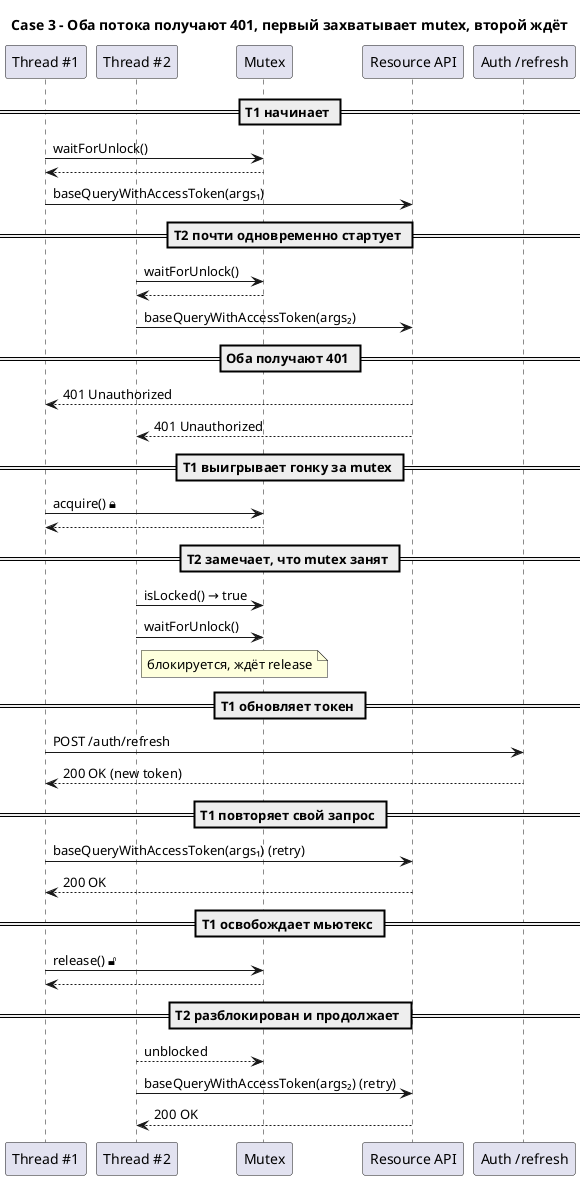 @startuml Case3_Both401_Race_Interleaved
title Case 3 – Оба потока получают 401, первый захватывает mutex, второй ждёт

participant "Thread #1" as T1
participant "Thread #2" as T2
participant Mutex
participant "Resource API" as API
participant "Auth /refresh" as AUTH

== T1 начинает ==
T1 -> Mutex : waitForUnlock()
Mutex --> T1
T1 -> API   : baseQueryWithAccessToken(args₁)

== T2 почти одновременно стартует ==
T2 -> Mutex : waitForUnlock()
Mutex --> T2
T2 -> API   : baseQueryWithAccessToken(args₂)

== Оба получают 401 ==
API --> T1  : 401 Unauthorized
API --> T2  : 401 Unauthorized

== T1 выигрывает гонку за mutex ==
T1 -> Mutex : acquire() 🔒
Mutex --> T1

== T2 замечает, что mutex занят ==
T2 -> Mutex : isLocked() → true
T2 -> Mutex : waitForUnlock()
note right of T2 : блокируется, ждёт release

== T1 обновляет токен ==
T1 -> AUTH  : POST /auth/refresh
AUTH --> T1 : 200 OK (new token)

== T1 повторяет свой запрос ==
T1 -> API : baseQueryWithAccessToken(args₁) (retry)
API --> T1 : 200 OK

== T1 освобождает мьютекс ==
T1 -> Mutex : release() 🔓
Mutex --> T1

== T2 разблокирован и продолжает ==
T2 --> Mutex : unblocked
T2 -> API : baseQueryWithAccessToken(args₂) (retry)
API --> T2 : 200 OK

@enduml
